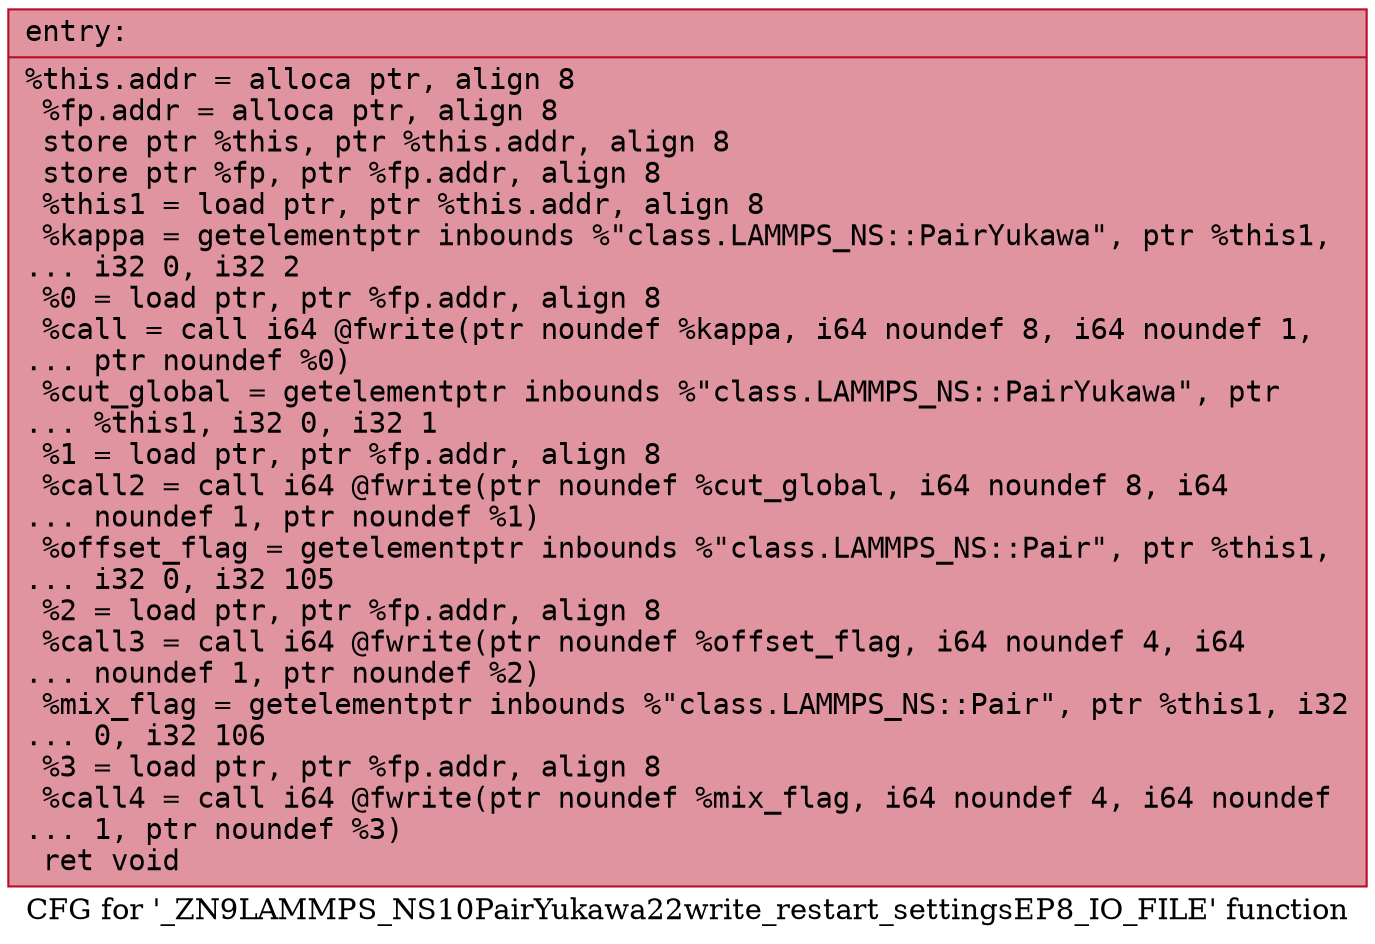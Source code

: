 digraph "CFG for '_ZN9LAMMPS_NS10PairYukawa22write_restart_settingsEP8_IO_FILE' function" {
	label="CFG for '_ZN9LAMMPS_NS10PairYukawa22write_restart_settingsEP8_IO_FILE' function";

	Node0x562561dc4890 [shape=record,color="#b70d28ff", style=filled, fillcolor="#b70d2870" fontname="Courier",label="{entry:\l|  %this.addr = alloca ptr, align 8\l  %fp.addr = alloca ptr, align 8\l  store ptr %this, ptr %this.addr, align 8\l  store ptr %fp, ptr %fp.addr, align 8\l  %this1 = load ptr, ptr %this.addr, align 8\l  %kappa = getelementptr inbounds %\"class.LAMMPS_NS::PairYukawa\", ptr %this1,\l... i32 0, i32 2\l  %0 = load ptr, ptr %fp.addr, align 8\l  %call = call i64 @fwrite(ptr noundef %kappa, i64 noundef 8, i64 noundef 1,\l... ptr noundef %0)\l  %cut_global = getelementptr inbounds %\"class.LAMMPS_NS::PairYukawa\", ptr\l... %this1, i32 0, i32 1\l  %1 = load ptr, ptr %fp.addr, align 8\l  %call2 = call i64 @fwrite(ptr noundef %cut_global, i64 noundef 8, i64\l... noundef 1, ptr noundef %1)\l  %offset_flag = getelementptr inbounds %\"class.LAMMPS_NS::Pair\", ptr %this1,\l... i32 0, i32 105\l  %2 = load ptr, ptr %fp.addr, align 8\l  %call3 = call i64 @fwrite(ptr noundef %offset_flag, i64 noundef 4, i64\l... noundef 1, ptr noundef %2)\l  %mix_flag = getelementptr inbounds %\"class.LAMMPS_NS::Pair\", ptr %this1, i32\l... 0, i32 106\l  %3 = load ptr, ptr %fp.addr, align 8\l  %call4 = call i64 @fwrite(ptr noundef %mix_flag, i64 noundef 4, i64 noundef\l... 1, ptr noundef %3)\l  ret void\l}"];
}
